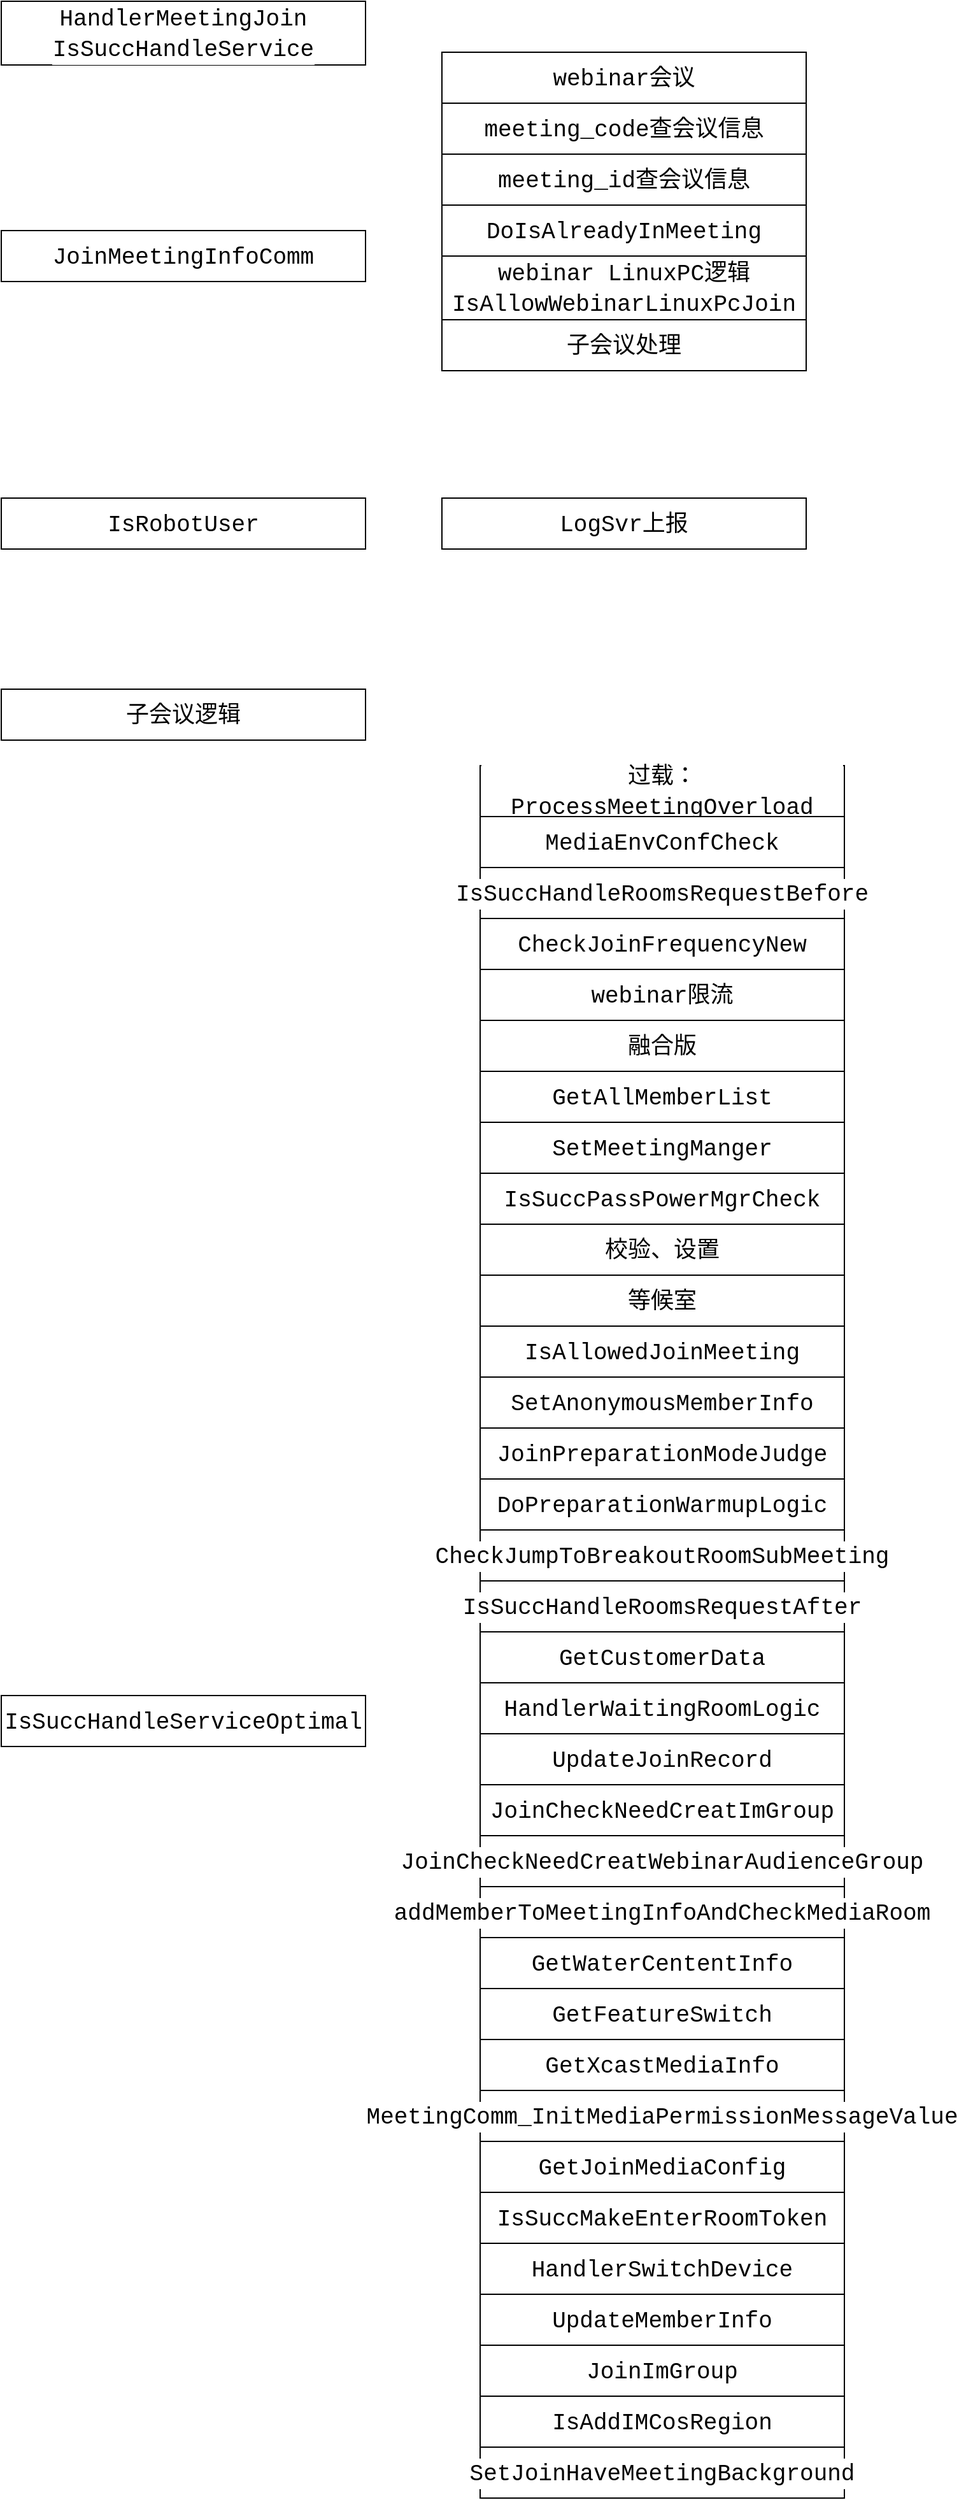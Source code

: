 <mxfile version="20.2.8" type="github">
  <diagram id="oRqZUGnJGrri3WEvoiV9" name="第 1 页">
    <mxGraphModel dx="1500" dy="1183" grid="1" gridSize="10" guides="1" tooltips="1" connect="1" arrows="1" fold="1" page="1" pageScale="1" pageWidth="827" pageHeight="1169" math="0" shadow="0">
      <root>
        <mxCell id="0" />
        <mxCell id="1" parent="0" />
        <mxCell id="QDJcOiVvs-V_JbFLKSHJ-1" value="&lt;div style=&quot;background-color: rgb(255, 255, 255); font-family: Consolas, Consolas, &amp;quot;Courier New&amp;quot;, monospace; font-size: 18px; line-height: 24px;&quot;&gt;HandlerMeetingJoin&lt;/div&gt;&lt;div style=&quot;background-color: rgb(255, 255, 255); font-family: Consolas, Consolas, &amp;quot;Courier New&amp;quot;, monospace; font-size: 18px; line-height: 24px;&quot;&gt;IsSuccHandleService&lt;/div&gt;" style="rounded=0;whiteSpace=wrap;html=1;" vertex="1" parent="1">
          <mxGeometry x="24" y="30" width="286" height="50" as="geometry" />
        </mxCell>
        <mxCell id="QDJcOiVvs-V_JbFLKSHJ-2" value="&lt;div style=&quot;background-color: rgb(255, 255, 255); font-family: Consolas, Consolas, &amp;quot;Courier New&amp;quot;, monospace; font-size: 18px; line-height: 24px;&quot;&gt;&lt;div style=&quot;line-height: 24px;&quot;&gt;JoinMeetingInfoComm&lt;/div&gt;&lt;/div&gt;" style="rounded=0;whiteSpace=wrap;html=1;" vertex="1" parent="1">
          <mxGeometry x="24" y="210" width="286" height="40" as="geometry" />
        </mxCell>
        <mxCell id="QDJcOiVvs-V_JbFLKSHJ-3" value="&lt;div style=&quot;background-color: rgb(255, 255, 255); font-family: Consolas, Consolas, &amp;quot;Courier New&amp;quot;, monospace; font-size: 18px; line-height: 24px;&quot;&gt;&lt;div style=&quot;line-height: 24px;&quot;&gt;webinar会议&lt;/div&gt;&lt;/div&gt;" style="rounded=0;whiteSpace=wrap;html=1;" vertex="1" parent="1">
          <mxGeometry x="370" y="70" width="286" height="40" as="geometry" />
        </mxCell>
        <mxCell id="QDJcOiVvs-V_JbFLKSHJ-4" value="&lt;div style=&quot;background-color: rgb(255, 255, 255); font-family: Consolas, Consolas, &amp;quot;Courier New&amp;quot;, monospace; font-size: 18px; line-height: 24px;&quot;&gt;&lt;div style=&quot;line-height: 24px;&quot;&gt;meeting_code查会议信息&lt;/div&gt;&lt;/div&gt;" style="rounded=0;whiteSpace=wrap;html=1;" vertex="1" parent="1">
          <mxGeometry x="370" y="110" width="286" height="40" as="geometry" />
        </mxCell>
        <mxCell id="QDJcOiVvs-V_JbFLKSHJ-5" value="&lt;div style=&quot;background-color: rgb(255, 255, 255); font-family: Consolas, Consolas, &amp;quot;Courier New&amp;quot;, monospace; font-size: 18px; line-height: 24px;&quot;&gt;&lt;div style=&quot;line-height: 24px;&quot;&gt;meeting_id查会议信息&lt;/div&gt;&lt;/div&gt;" style="rounded=0;whiteSpace=wrap;html=1;" vertex="1" parent="1">
          <mxGeometry x="370" y="150" width="286" height="40" as="geometry" />
        </mxCell>
        <mxCell id="QDJcOiVvs-V_JbFLKSHJ-6" value="&lt;div style=&quot;background-color: rgb(255, 255, 255); font-family: Consolas, Consolas, &amp;quot;Courier New&amp;quot;, monospace; font-size: 18px; line-height: 24px;&quot;&gt;&lt;div style=&quot;line-height: 24px;&quot;&gt;&lt;div style=&quot;line-height: 24px;&quot;&gt;DoIsAlreadyInMeeting&lt;/div&gt;&lt;/div&gt;&lt;/div&gt;" style="rounded=0;whiteSpace=wrap;html=1;" vertex="1" parent="1">
          <mxGeometry x="370" y="190" width="286" height="40" as="geometry" />
        </mxCell>
        <mxCell id="QDJcOiVvs-V_JbFLKSHJ-7" value="&lt;div style=&quot;background-color: rgb(255, 255, 255); font-family: Consolas, Consolas, &amp;quot;Courier New&amp;quot;, monospace; font-size: 18px; line-height: 24px;&quot;&gt;&lt;div style=&quot;line-height: 24px;&quot;&gt;&lt;div style=&quot;line-height: 24px;&quot;&gt;&lt;div style=&quot;line-height: 24px;&quot;&gt;webinar LinuxPC逻辑&lt;/div&gt;&lt;div style=&quot;line-height: 24px;&quot;&gt;IsAllowWebinarLinuxPcJoin&lt;/div&gt;&lt;/div&gt;&lt;/div&gt;&lt;/div&gt;" style="rounded=0;whiteSpace=wrap;html=1;" vertex="1" parent="1">
          <mxGeometry x="370" y="230" width="286" height="50" as="geometry" />
        </mxCell>
        <mxCell id="QDJcOiVvs-V_JbFLKSHJ-8" value="&lt;div style=&quot;background-color: rgb(255, 255, 255); font-family: Consolas, Consolas, &amp;quot;Courier New&amp;quot;, monospace; font-size: 18px; line-height: 24px;&quot;&gt;&lt;div style=&quot;line-height: 24px;&quot;&gt;&lt;div style=&quot;line-height: 24px;&quot;&gt;子会议处理&lt;/div&gt;&lt;/div&gt;&lt;/div&gt;" style="rounded=0;whiteSpace=wrap;html=1;" vertex="1" parent="1">
          <mxGeometry x="370" y="280" width="286" height="40" as="geometry" />
        </mxCell>
        <mxCell id="QDJcOiVvs-V_JbFLKSHJ-9" value="&lt;div style=&quot;background-color: rgb(255, 255, 255); font-family: Consolas, Consolas, &amp;quot;Courier New&amp;quot;, monospace; font-size: 18px; line-height: 24px;&quot;&gt;&lt;div style=&quot;line-height: 24px;&quot;&gt;&lt;div style=&quot;line-height: 24px;&quot;&gt;IsRobotUser&lt;/div&gt;&lt;/div&gt;&lt;/div&gt;" style="rounded=0;whiteSpace=wrap;html=1;" vertex="1" parent="1">
          <mxGeometry x="24" y="420" width="286" height="40" as="geometry" />
        </mxCell>
        <mxCell id="QDJcOiVvs-V_JbFLKSHJ-10" value="&lt;div style=&quot;background-color: rgb(255, 255, 255); font-family: Consolas, Consolas, &amp;quot;Courier New&amp;quot;, monospace; font-size: 18px; line-height: 24px;&quot;&gt;&lt;div style=&quot;line-height: 24px;&quot;&gt;&lt;div style=&quot;line-height: 24px;&quot;&gt;LogSvr上报&lt;/div&gt;&lt;/div&gt;&lt;/div&gt;" style="rounded=0;whiteSpace=wrap;html=1;" vertex="1" parent="1">
          <mxGeometry x="370" y="420" width="286" height="40" as="geometry" />
        </mxCell>
        <mxCell id="QDJcOiVvs-V_JbFLKSHJ-11" value="&lt;div style=&quot;background-color: rgb(255, 255, 255); font-family: Consolas, Consolas, &amp;quot;Courier New&amp;quot;, monospace; font-size: 18px; line-height: 24px;&quot;&gt;&lt;div style=&quot;line-height: 24px;&quot;&gt;&lt;div style=&quot;line-height: 24px;&quot;&gt;子会议逻辑&lt;/div&gt;&lt;/div&gt;&lt;/div&gt;" style="rounded=0;whiteSpace=wrap;html=1;" vertex="1" parent="1">
          <mxGeometry x="24" y="570" width="286" height="40" as="geometry" />
        </mxCell>
        <mxCell id="QDJcOiVvs-V_JbFLKSHJ-12" value="&lt;div style=&quot;background-color: rgb(255, 255, 255); font-family: Consolas, Consolas, &amp;quot;Courier New&amp;quot;, monospace; font-size: 18px; line-height: 24px;&quot;&gt;&lt;div style=&quot;line-height: 24px;&quot;&gt;&lt;div style=&quot;line-height: 24px;&quot;&gt;&lt;div style=&quot;line-height: 24px;&quot;&gt;IsSuccHandleServiceOptimal&lt;/div&gt;&lt;/div&gt;&lt;/div&gt;&lt;/div&gt;" style="rounded=0;whiteSpace=wrap;html=1;" vertex="1" parent="1">
          <mxGeometry x="24" y="1360" width="286" height="40" as="geometry" />
        </mxCell>
        <mxCell id="QDJcOiVvs-V_JbFLKSHJ-13" value="&lt;div style=&quot;background-color: rgb(255, 255, 255); font-family: Consolas, Consolas, &amp;quot;Courier New&amp;quot;, monospace; font-size: 18px; line-height: 24px;&quot;&gt;&lt;div style=&quot;line-height: 24px;&quot;&gt;&lt;div style=&quot;line-height: 24px;&quot;&gt;过载：&lt;span style=&quot;&quot;&gt;ProcessMeetingOverload&lt;/span&gt;&lt;/div&gt;&lt;/div&gt;&lt;/div&gt;" style="rounded=0;whiteSpace=wrap;html=1;" vertex="1" parent="1">
          <mxGeometry x="400" y="630" width="286" height="40" as="geometry" />
        </mxCell>
        <mxCell id="QDJcOiVvs-V_JbFLKSHJ-14" value="&lt;div style=&quot;background-color: rgb(255, 255, 255); font-family: Consolas, Consolas, &amp;quot;Courier New&amp;quot;, monospace; font-size: 18px; line-height: 24px;&quot;&gt;&lt;div style=&quot;line-height: 24px;&quot;&gt;&lt;div style=&quot;line-height: 24px;&quot;&gt;&lt;div style=&quot;line-height: 24px;&quot;&gt;MediaEnvConfCheck&lt;/div&gt;&lt;/div&gt;&lt;/div&gt;&lt;/div&gt;" style="rounded=0;whiteSpace=wrap;html=1;" vertex="1" parent="1">
          <mxGeometry x="400" y="670" width="286" height="40" as="geometry" />
        </mxCell>
        <mxCell id="QDJcOiVvs-V_JbFLKSHJ-15" value="&lt;div style=&quot;background-color: rgb(255, 255, 255); font-family: Consolas, Consolas, &amp;quot;Courier New&amp;quot;, monospace; font-size: 18px; line-height: 24px;&quot;&gt;&lt;div style=&quot;line-height: 24px;&quot;&gt;&lt;div style=&quot;line-height: 24px;&quot;&gt;&lt;div style=&quot;line-height: 24px;&quot;&gt;&lt;div style=&quot;line-height: 24px;&quot;&gt;IsSuccHandleRoomsRequestBefore&lt;/div&gt;&lt;/div&gt;&lt;/div&gt;&lt;/div&gt;&lt;/div&gt;" style="rounded=0;whiteSpace=wrap;html=1;" vertex="1" parent="1">
          <mxGeometry x="400" y="710" width="286" height="40" as="geometry" />
        </mxCell>
        <mxCell id="QDJcOiVvs-V_JbFLKSHJ-16" value="&lt;div style=&quot;background-color: rgb(255, 255, 255); font-family: Consolas, Consolas, &amp;quot;Courier New&amp;quot;, monospace; font-size: 18px; line-height: 24px;&quot;&gt;&lt;div style=&quot;line-height: 24px;&quot;&gt;&lt;div style=&quot;line-height: 24px;&quot;&gt;&lt;div style=&quot;line-height: 24px;&quot;&gt;&lt;div style=&quot;line-height: 24px;&quot;&gt;&lt;div style=&quot;line-height: 24px;&quot;&gt;CheckJoinFrequencyNew&lt;/div&gt;&lt;/div&gt;&lt;/div&gt;&lt;/div&gt;&lt;/div&gt;&lt;/div&gt;" style="rounded=0;whiteSpace=wrap;html=1;" vertex="1" parent="1">
          <mxGeometry x="400" y="750" width="286" height="40" as="geometry" />
        </mxCell>
        <mxCell id="QDJcOiVvs-V_JbFLKSHJ-17" value="&lt;div style=&quot;background-color: rgb(255, 255, 255); font-family: Consolas, Consolas, &amp;quot;Courier New&amp;quot;, monospace; font-size: 18px; line-height: 24px;&quot;&gt;&lt;div style=&quot;line-height: 24px;&quot;&gt;&lt;div style=&quot;line-height: 24px;&quot;&gt;&lt;div style=&quot;line-height: 24px;&quot;&gt;&lt;div style=&quot;line-height: 24px;&quot;&gt;&lt;div style=&quot;line-height: 24px;&quot;&gt;webinar限流&lt;/div&gt;&lt;/div&gt;&lt;/div&gt;&lt;/div&gt;&lt;/div&gt;&lt;/div&gt;" style="rounded=0;whiteSpace=wrap;html=1;" vertex="1" parent="1">
          <mxGeometry x="400" y="790" width="286" height="40" as="geometry" />
        </mxCell>
        <mxCell id="QDJcOiVvs-V_JbFLKSHJ-18" value="&lt;div style=&quot;background-color: rgb(255, 255, 255); font-family: Consolas, Consolas, &amp;quot;Courier New&amp;quot;, monospace; font-size: 18px; line-height: 24px;&quot;&gt;&lt;div style=&quot;line-height: 24px;&quot;&gt;&lt;div style=&quot;line-height: 24px;&quot;&gt;&lt;div style=&quot;line-height: 24px;&quot;&gt;&lt;div style=&quot;line-height: 24px;&quot;&gt;&lt;div style=&quot;line-height: 24px;&quot;&gt;融合版&lt;/div&gt;&lt;/div&gt;&lt;/div&gt;&lt;/div&gt;&lt;/div&gt;&lt;/div&gt;" style="rounded=0;whiteSpace=wrap;html=1;" vertex="1" parent="1">
          <mxGeometry x="400" y="830" width="286" height="40" as="geometry" />
        </mxCell>
        <mxCell id="QDJcOiVvs-V_JbFLKSHJ-19" value="&lt;div style=&quot;background-color: rgb(255, 255, 255); font-family: Consolas, Consolas, &amp;quot;Courier New&amp;quot;, monospace; font-size: 18px; line-height: 24px;&quot;&gt;&lt;div style=&quot;line-height: 24px;&quot;&gt;&lt;div style=&quot;line-height: 24px;&quot;&gt;&lt;div style=&quot;line-height: 24px;&quot;&gt;&lt;div style=&quot;line-height: 24px;&quot;&gt;&lt;div style=&quot;line-height: 24px;&quot;&gt;&lt;div style=&quot;line-height: 24px;&quot;&gt;GetAllMemberList&lt;/div&gt;&lt;/div&gt;&lt;/div&gt;&lt;/div&gt;&lt;/div&gt;&lt;/div&gt;&lt;/div&gt;" style="rounded=0;whiteSpace=wrap;html=1;" vertex="1" parent="1">
          <mxGeometry x="400" y="870" width="286" height="40" as="geometry" />
        </mxCell>
        <mxCell id="QDJcOiVvs-V_JbFLKSHJ-20" value="&lt;div style=&quot;background-color: rgb(255, 255, 255); font-family: Consolas, Consolas, &amp;quot;Courier New&amp;quot;, monospace; font-size: 18px; line-height: 24px;&quot;&gt;&lt;div style=&quot;line-height: 24px;&quot;&gt;&lt;div style=&quot;line-height: 24px;&quot;&gt;&lt;div style=&quot;line-height: 24px;&quot;&gt;&lt;div style=&quot;line-height: 24px;&quot;&gt;&lt;div style=&quot;line-height: 24px;&quot;&gt;&lt;div style=&quot;line-height: 24px;&quot;&gt;&lt;div style=&quot;line-height: 24px;&quot;&gt;SetMeetingManger&lt;/div&gt;&lt;/div&gt;&lt;/div&gt;&lt;/div&gt;&lt;/div&gt;&lt;/div&gt;&lt;/div&gt;&lt;/div&gt;" style="rounded=0;whiteSpace=wrap;html=1;" vertex="1" parent="1">
          <mxGeometry x="400" y="910" width="286" height="40" as="geometry" />
        </mxCell>
        <mxCell id="QDJcOiVvs-V_JbFLKSHJ-21" value="&lt;div style=&quot;background-color: rgb(255, 255, 255); font-family: Consolas, Consolas, &amp;quot;Courier New&amp;quot;, monospace; font-size: 18px; line-height: 24px;&quot;&gt;&lt;div style=&quot;line-height: 24px;&quot;&gt;&lt;div style=&quot;line-height: 24px;&quot;&gt;&lt;div style=&quot;line-height: 24px;&quot;&gt;&lt;div style=&quot;line-height: 24px;&quot;&gt;&lt;div style=&quot;line-height: 24px;&quot;&gt;&lt;div style=&quot;line-height: 24px;&quot;&gt;&lt;div style=&quot;line-height: 24px;&quot;&gt;&lt;div style=&quot;line-height: 24px;&quot;&gt;IsSuccPassPowerMgrCheck&lt;/div&gt;&lt;/div&gt;&lt;/div&gt;&lt;/div&gt;&lt;/div&gt;&lt;/div&gt;&lt;/div&gt;&lt;/div&gt;&lt;/div&gt;" style="rounded=0;whiteSpace=wrap;html=1;" vertex="1" parent="1">
          <mxGeometry x="400" y="950" width="286" height="40" as="geometry" />
        </mxCell>
        <mxCell id="QDJcOiVvs-V_JbFLKSHJ-25" value="&lt;div style=&quot;background-color: rgb(255, 255, 255); font-family: Consolas, Consolas, &amp;quot;Courier New&amp;quot;, monospace; font-size: 18px; line-height: 24px;&quot;&gt;&lt;div style=&quot;line-height: 24px;&quot;&gt;&lt;div style=&quot;line-height: 24px;&quot;&gt;&lt;div style=&quot;line-height: 24px;&quot;&gt;&lt;div style=&quot;line-height: 24px;&quot;&gt;&lt;div style=&quot;line-height: 24px;&quot;&gt;&lt;div style=&quot;line-height: 24px;&quot;&gt;&lt;div style=&quot;line-height: 24px;&quot;&gt;&lt;div style=&quot;line-height: 24px;&quot;&gt;校验、设置&lt;/div&gt;&lt;/div&gt;&lt;/div&gt;&lt;/div&gt;&lt;/div&gt;&lt;/div&gt;&lt;/div&gt;&lt;/div&gt;&lt;/div&gt;" style="rounded=0;whiteSpace=wrap;html=1;" vertex="1" parent="1">
          <mxGeometry x="400" y="990" width="286" height="40" as="geometry" />
        </mxCell>
        <mxCell id="QDJcOiVvs-V_JbFLKSHJ-26" value="&lt;div style=&quot;background-color: rgb(255, 255, 255); font-family: Consolas, Consolas, &amp;quot;Courier New&amp;quot;, monospace; font-size: 18px; line-height: 24px;&quot;&gt;&lt;div style=&quot;line-height: 24px;&quot;&gt;&lt;div style=&quot;line-height: 24px;&quot;&gt;&lt;div style=&quot;line-height: 24px;&quot;&gt;&lt;div style=&quot;line-height: 24px;&quot;&gt;&lt;div style=&quot;line-height: 24px;&quot;&gt;&lt;div style=&quot;line-height: 24px;&quot;&gt;&lt;div style=&quot;line-height: 24px;&quot;&gt;&lt;div style=&quot;line-height: 24px;&quot;&gt;等候室&lt;/div&gt;&lt;/div&gt;&lt;/div&gt;&lt;/div&gt;&lt;/div&gt;&lt;/div&gt;&lt;/div&gt;&lt;/div&gt;&lt;/div&gt;" style="rounded=0;whiteSpace=wrap;html=1;" vertex="1" parent="1">
          <mxGeometry x="400" y="1030" width="286" height="40" as="geometry" />
        </mxCell>
        <mxCell id="QDJcOiVvs-V_JbFLKSHJ-27" value="&lt;div style=&quot;background-color: rgb(255, 255, 255); font-family: Consolas, Consolas, &amp;quot;Courier New&amp;quot;, monospace; font-size: 18px; line-height: 24px;&quot;&gt;&lt;div style=&quot;line-height: 24px;&quot;&gt;&lt;div style=&quot;line-height: 24px;&quot;&gt;&lt;div style=&quot;line-height: 24px;&quot;&gt;&lt;div style=&quot;line-height: 24px;&quot;&gt;&lt;div style=&quot;line-height: 24px;&quot;&gt;&lt;div style=&quot;line-height: 24px;&quot;&gt;&lt;div style=&quot;line-height: 24px;&quot;&gt;&lt;div style=&quot;line-height: 24px;&quot;&gt;&lt;div style=&quot;line-height: 24px;&quot;&gt;IsAllowedJoinMeeting&lt;/div&gt;&lt;/div&gt;&lt;/div&gt;&lt;/div&gt;&lt;/div&gt;&lt;/div&gt;&lt;/div&gt;&lt;/div&gt;&lt;/div&gt;&lt;/div&gt;" style="rounded=0;whiteSpace=wrap;html=1;" vertex="1" parent="1">
          <mxGeometry x="400" y="1070" width="286" height="40" as="geometry" />
        </mxCell>
        <mxCell id="QDJcOiVvs-V_JbFLKSHJ-28" value="&lt;div style=&quot;background-color: rgb(255, 255, 255); font-family: Consolas, Consolas, &amp;quot;Courier New&amp;quot;, monospace; font-size: 18px; line-height: 24px;&quot;&gt;&lt;div style=&quot;line-height: 24px;&quot;&gt;&lt;div style=&quot;line-height: 24px;&quot;&gt;&lt;div style=&quot;line-height: 24px;&quot;&gt;&lt;div style=&quot;line-height: 24px;&quot;&gt;&lt;div style=&quot;line-height: 24px;&quot;&gt;&lt;div style=&quot;line-height: 24px;&quot;&gt;&lt;div style=&quot;line-height: 24px;&quot;&gt;&lt;div style=&quot;line-height: 24px;&quot;&gt;&lt;div style=&quot;line-height: 24px;&quot;&gt;&lt;div style=&quot;line-height: 24px;&quot;&gt;SetAnonymousMemberInfo&lt;/div&gt;&lt;/div&gt;&lt;/div&gt;&lt;/div&gt;&lt;/div&gt;&lt;/div&gt;&lt;/div&gt;&lt;/div&gt;&lt;/div&gt;&lt;/div&gt;&lt;/div&gt;" style="rounded=0;whiteSpace=wrap;html=1;" vertex="1" parent="1">
          <mxGeometry x="400" y="1110" width="286" height="40" as="geometry" />
        </mxCell>
        <mxCell id="QDJcOiVvs-V_JbFLKSHJ-29" value="&lt;div style=&quot;background-color: rgb(255, 255, 255); font-family: Consolas, Consolas, &amp;quot;Courier New&amp;quot;, monospace; font-size: 18px; line-height: 24px;&quot;&gt;&lt;div style=&quot;line-height: 24px;&quot;&gt;&lt;div style=&quot;line-height: 24px;&quot;&gt;&lt;div style=&quot;line-height: 24px;&quot;&gt;&lt;div style=&quot;line-height: 24px;&quot;&gt;&lt;div style=&quot;line-height: 24px;&quot;&gt;&lt;div style=&quot;line-height: 24px;&quot;&gt;&lt;div style=&quot;line-height: 24px;&quot;&gt;&lt;div style=&quot;line-height: 24px;&quot;&gt;&lt;div style=&quot;line-height: 24px;&quot;&gt;&lt;div style=&quot;line-height: 24px;&quot;&gt;&lt;div style=&quot;line-height: 24px;&quot;&gt;JoinPreparationModeJudge&lt;/div&gt;&lt;/div&gt;&lt;/div&gt;&lt;/div&gt;&lt;/div&gt;&lt;/div&gt;&lt;/div&gt;&lt;/div&gt;&lt;/div&gt;&lt;/div&gt;&lt;/div&gt;&lt;/div&gt;" style="rounded=0;whiteSpace=wrap;html=1;" vertex="1" parent="1">
          <mxGeometry x="400" y="1150" width="286" height="40" as="geometry" />
        </mxCell>
        <mxCell id="QDJcOiVvs-V_JbFLKSHJ-30" value="&lt;div style=&quot;background-color: rgb(255, 255, 255); font-family: Consolas, Consolas, &amp;quot;Courier New&amp;quot;, monospace; font-size: 18px; line-height: 24px;&quot;&gt;&lt;div style=&quot;line-height: 24px;&quot;&gt;&lt;div style=&quot;line-height: 24px;&quot;&gt;&lt;div style=&quot;line-height: 24px;&quot;&gt;&lt;div style=&quot;line-height: 24px;&quot;&gt;&lt;div style=&quot;line-height: 24px;&quot;&gt;&lt;div style=&quot;line-height: 24px;&quot;&gt;&lt;div style=&quot;line-height: 24px;&quot;&gt;&lt;div style=&quot;line-height: 24px;&quot;&gt;&lt;div style=&quot;line-height: 24px;&quot;&gt;&lt;div style=&quot;line-height: 24px;&quot;&gt;&lt;div style=&quot;line-height: 24px;&quot;&gt;&lt;div style=&quot;line-height: 24px;&quot;&gt;DoPreparationWarmupLogic&lt;/div&gt;&lt;/div&gt;&lt;/div&gt;&lt;/div&gt;&lt;/div&gt;&lt;/div&gt;&lt;/div&gt;&lt;/div&gt;&lt;/div&gt;&lt;/div&gt;&lt;/div&gt;&lt;/div&gt;&lt;/div&gt;" style="rounded=0;whiteSpace=wrap;html=1;" vertex="1" parent="1">
          <mxGeometry x="400" y="1190" width="286" height="40" as="geometry" />
        </mxCell>
        <mxCell id="QDJcOiVvs-V_JbFLKSHJ-31" value="&lt;div style=&quot;background-color: rgb(255, 255, 255); font-family: Consolas, Consolas, &amp;quot;Courier New&amp;quot;, monospace; font-size: 18px; line-height: 24px;&quot;&gt;&lt;div style=&quot;line-height: 24px;&quot;&gt;&lt;div style=&quot;line-height: 24px;&quot;&gt;&lt;div style=&quot;line-height: 24px;&quot;&gt;&lt;div style=&quot;line-height: 24px;&quot;&gt;&lt;div style=&quot;line-height: 24px;&quot;&gt;&lt;div style=&quot;line-height: 24px;&quot;&gt;&lt;div style=&quot;line-height: 24px;&quot;&gt;&lt;div style=&quot;line-height: 24px;&quot;&gt;&lt;div style=&quot;line-height: 24px;&quot;&gt;&lt;div style=&quot;line-height: 24px;&quot;&gt;&lt;div style=&quot;line-height: 24px;&quot;&gt;&lt;div style=&quot;line-height: 24px;&quot;&gt;&lt;div style=&quot;line-height: 24px;&quot;&gt;CheckJumpToBreakoutRoomSubMeeting&lt;/div&gt;&lt;/div&gt;&lt;/div&gt;&lt;/div&gt;&lt;/div&gt;&lt;/div&gt;&lt;/div&gt;&lt;/div&gt;&lt;/div&gt;&lt;/div&gt;&lt;/div&gt;&lt;/div&gt;&lt;/div&gt;&lt;/div&gt;" style="rounded=0;whiteSpace=wrap;html=1;" vertex="1" parent="1">
          <mxGeometry x="400" y="1230" width="286" height="40" as="geometry" />
        </mxCell>
        <mxCell id="QDJcOiVvs-V_JbFLKSHJ-32" value="&lt;div style=&quot;background-color: rgb(255, 255, 255); font-family: Consolas, Consolas, &amp;quot;Courier New&amp;quot;, monospace; font-size: 18px; line-height: 24px;&quot;&gt;&lt;div style=&quot;line-height: 24px;&quot;&gt;&lt;div style=&quot;line-height: 24px;&quot;&gt;&lt;div style=&quot;line-height: 24px;&quot;&gt;&lt;div style=&quot;line-height: 24px;&quot;&gt;&lt;div style=&quot;line-height: 24px;&quot;&gt;&lt;div style=&quot;line-height: 24px;&quot;&gt;&lt;div style=&quot;line-height: 24px;&quot;&gt;&lt;div style=&quot;line-height: 24px;&quot;&gt;&lt;div style=&quot;line-height: 24px;&quot;&gt;&lt;div style=&quot;line-height: 24px;&quot;&gt;&lt;div style=&quot;line-height: 24px;&quot;&gt;&lt;div style=&quot;line-height: 24px;&quot;&gt;&lt;div style=&quot;line-height: 24px;&quot;&gt;&lt;div style=&quot;line-height: 24px;&quot;&gt;IsSuccHandleRoomsRequestAfter&lt;/div&gt;&lt;/div&gt;&lt;/div&gt;&lt;/div&gt;&lt;/div&gt;&lt;/div&gt;&lt;/div&gt;&lt;/div&gt;&lt;/div&gt;&lt;/div&gt;&lt;/div&gt;&lt;/div&gt;&lt;/div&gt;&lt;/div&gt;&lt;/div&gt;" style="rounded=0;whiteSpace=wrap;html=1;" vertex="1" parent="1">
          <mxGeometry x="400" y="1270" width="286" height="40" as="geometry" />
        </mxCell>
        <mxCell id="QDJcOiVvs-V_JbFLKSHJ-33" value="&lt;div style=&quot;background-color: rgb(255, 255, 255); font-family: Consolas, Consolas, &amp;quot;Courier New&amp;quot;, monospace; font-size: 18px; line-height: 24px;&quot;&gt;&lt;div style=&quot;line-height: 24px;&quot;&gt;&lt;div style=&quot;line-height: 24px;&quot;&gt;&lt;div style=&quot;line-height: 24px;&quot;&gt;&lt;div style=&quot;line-height: 24px;&quot;&gt;&lt;div style=&quot;line-height: 24px;&quot;&gt;&lt;div style=&quot;line-height: 24px;&quot;&gt;&lt;div style=&quot;line-height: 24px;&quot;&gt;&lt;div style=&quot;line-height: 24px;&quot;&gt;&lt;div style=&quot;line-height: 24px;&quot;&gt;&lt;div style=&quot;line-height: 24px;&quot;&gt;&lt;div style=&quot;line-height: 24px;&quot;&gt;&lt;div style=&quot;line-height: 24px;&quot;&gt;&lt;div style=&quot;line-height: 24px;&quot;&gt;&lt;div style=&quot;line-height: 24px;&quot;&gt;&lt;div style=&quot;line-height: 24px;&quot;&gt;GetCustomerData&lt;/div&gt;&lt;/div&gt;&lt;/div&gt;&lt;/div&gt;&lt;/div&gt;&lt;/div&gt;&lt;/div&gt;&lt;/div&gt;&lt;/div&gt;&lt;/div&gt;&lt;/div&gt;&lt;/div&gt;&lt;/div&gt;&lt;/div&gt;&lt;/div&gt;&lt;/div&gt;" style="rounded=0;whiteSpace=wrap;html=1;" vertex="1" parent="1">
          <mxGeometry x="400" y="1310" width="286" height="40" as="geometry" />
        </mxCell>
        <mxCell id="QDJcOiVvs-V_JbFLKSHJ-34" value="&lt;div style=&quot;background-color: rgb(255, 255, 255); font-family: Consolas, Consolas, &amp;quot;Courier New&amp;quot;, monospace; font-size: 18px; line-height: 24px;&quot;&gt;&lt;div style=&quot;line-height: 24px;&quot;&gt;&lt;div style=&quot;line-height: 24px;&quot;&gt;&lt;div style=&quot;line-height: 24px;&quot;&gt;&lt;div style=&quot;line-height: 24px;&quot;&gt;&lt;div style=&quot;line-height: 24px;&quot;&gt;&lt;div style=&quot;line-height: 24px;&quot;&gt;&lt;div style=&quot;line-height: 24px;&quot;&gt;&lt;div style=&quot;line-height: 24px;&quot;&gt;&lt;div style=&quot;line-height: 24px;&quot;&gt;&lt;div style=&quot;line-height: 24px;&quot;&gt;&lt;div style=&quot;line-height: 24px;&quot;&gt;&lt;div style=&quot;line-height: 24px;&quot;&gt;&lt;div style=&quot;line-height: 24px;&quot;&gt;&lt;div style=&quot;line-height: 24px;&quot;&gt;&lt;div style=&quot;line-height: 24px;&quot;&gt;&lt;div style=&quot;line-height: 24px;&quot;&gt;HandlerWaitingRoomLogic&lt;/div&gt;&lt;/div&gt;&lt;/div&gt;&lt;/div&gt;&lt;/div&gt;&lt;/div&gt;&lt;/div&gt;&lt;/div&gt;&lt;/div&gt;&lt;/div&gt;&lt;/div&gt;&lt;/div&gt;&lt;/div&gt;&lt;/div&gt;&lt;/div&gt;&lt;/div&gt;&lt;/div&gt;" style="rounded=0;whiteSpace=wrap;html=1;" vertex="1" parent="1">
          <mxGeometry x="400" y="1350" width="286" height="40" as="geometry" />
        </mxCell>
        <mxCell id="QDJcOiVvs-V_JbFLKSHJ-35" value="&lt;div style=&quot;background-color: rgb(255, 255, 255); font-family: Consolas, Consolas, &amp;quot;Courier New&amp;quot;, monospace; font-size: 18px; line-height: 24px;&quot;&gt;&lt;div style=&quot;line-height: 24px;&quot;&gt;&lt;div style=&quot;line-height: 24px;&quot;&gt;&lt;div style=&quot;line-height: 24px;&quot;&gt;&lt;div style=&quot;line-height: 24px;&quot;&gt;&lt;div style=&quot;line-height: 24px;&quot;&gt;&lt;div style=&quot;line-height: 24px;&quot;&gt;&lt;div style=&quot;line-height: 24px;&quot;&gt;&lt;div style=&quot;line-height: 24px;&quot;&gt;&lt;div style=&quot;line-height: 24px;&quot;&gt;&lt;div style=&quot;line-height: 24px;&quot;&gt;&lt;div style=&quot;line-height: 24px;&quot;&gt;&lt;div style=&quot;line-height: 24px;&quot;&gt;&lt;div style=&quot;line-height: 24px;&quot;&gt;&lt;div style=&quot;line-height: 24px;&quot;&gt;&lt;div style=&quot;line-height: 24px;&quot;&gt;&lt;div style=&quot;line-height: 24px;&quot;&gt;&lt;div style=&quot;line-height: 24px;&quot;&gt;UpdateJoinRecord&lt;/div&gt;&lt;/div&gt;&lt;/div&gt;&lt;/div&gt;&lt;/div&gt;&lt;/div&gt;&lt;/div&gt;&lt;/div&gt;&lt;/div&gt;&lt;/div&gt;&lt;/div&gt;&lt;/div&gt;&lt;/div&gt;&lt;/div&gt;&lt;/div&gt;&lt;/div&gt;&lt;/div&gt;&lt;/div&gt;" style="rounded=0;whiteSpace=wrap;html=1;" vertex="1" parent="1">
          <mxGeometry x="400" y="1390" width="286" height="40" as="geometry" />
        </mxCell>
        <mxCell id="QDJcOiVvs-V_JbFLKSHJ-36" value="&lt;div style=&quot;background-color: rgb(255, 255, 255); font-family: Consolas, Consolas, &amp;quot;Courier New&amp;quot;, monospace; font-size: 18px; line-height: 24px;&quot;&gt;&lt;div style=&quot;line-height: 24px;&quot;&gt;&lt;div style=&quot;line-height: 24px;&quot;&gt;&lt;div style=&quot;line-height: 24px;&quot;&gt;&lt;div style=&quot;line-height: 24px;&quot;&gt;&lt;div style=&quot;line-height: 24px;&quot;&gt;&lt;div style=&quot;line-height: 24px;&quot;&gt;&lt;div style=&quot;line-height: 24px;&quot;&gt;&lt;div style=&quot;line-height: 24px;&quot;&gt;&lt;div style=&quot;line-height: 24px;&quot;&gt;&lt;div style=&quot;line-height: 24px;&quot;&gt;&lt;div style=&quot;line-height: 24px;&quot;&gt;&lt;div style=&quot;line-height: 24px;&quot;&gt;&lt;div style=&quot;line-height: 24px;&quot;&gt;&lt;div style=&quot;line-height: 24px;&quot;&gt;&lt;div style=&quot;line-height: 24px;&quot;&gt;&lt;div style=&quot;line-height: 24px;&quot;&gt;&lt;div style=&quot;line-height: 24px;&quot;&gt;&lt;div style=&quot;line-height: 24px;&quot;&gt;JoinCheckNeedCreatImGroup&lt;/div&gt;&lt;/div&gt;&lt;/div&gt;&lt;/div&gt;&lt;/div&gt;&lt;/div&gt;&lt;/div&gt;&lt;/div&gt;&lt;/div&gt;&lt;/div&gt;&lt;/div&gt;&lt;/div&gt;&lt;/div&gt;&lt;/div&gt;&lt;/div&gt;&lt;/div&gt;&lt;/div&gt;&lt;/div&gt;&lt;/div&gt;" style="rounded=0;whiteSpace=wrap;html=1;" vertex="1" parent="1">
          <mxGeometry x="400" y="1430" width="286" height="40" as="geometry" />
        </mxCell>
        <mxCell id="QDJcOiVvs-V_JbFLKSHJ-37" value="&lt;div style=&quot;background-color: rgb(255, 255, 255); font-family: Consolas, Consolas, &amp;quot;Courier New&amp;quot;, monospace; font-size: 18px; line-height: 24px;&quot;&gt;&lt;div style=&quot;line-height: 24px;&quot;&gt;&lt;div style=&quot;line-height: 24px;&quot;&gt;&lt;div style=&quot;line-height: 24px;&quot;&gt;&lt;div style=&quot;line-height: 24px;&quot;&gt;&lt;div style=&quot;line-height: 24px;&quot;&gt;&lt;div style=&quot;line-height: 24px;&quot;&gt;&lt;div style=&quot;line-height: 24px;&quot;&gt;&lt;div style=&quot;line-height: 24px;&quot;&gt;&lt;div style=&quot;line-height: 24px;&quot;&gt;&lt;div style=&quot;line-height: 24px;&quot;&gt;&lt;div style=&quot;line-height: 24px;&quot;&gt;&lt;div style=&quot;line-height: 24px;&quot;&gt;&lt;div style=&quot;line-height: 24px;&quot;&gt;&lt;div style=&quot;line-height: 24px;&quot;&gt;&lt;div style=&quot;line-height: 24px;&quot;&gt;&lt;div style=&quot;line-height: 24px;&quot;&gt;&lt;div style=&quot;line-height: 24px;&quot;&gt;&lt;div style=&quot;line-height: 24px;&quot;&gt;&lt;div style=&quot;line-height: 24px;&quot;&gt;JoinCheckNeedCreatWebinarAudienceGroup&lt;/div&gt;&lt;/div&gt;&lt;/div&gt;&lt;/div&gt;&lt;/div&gt;&lt;/div&gt;&lt;/div&gt;&lt;/div&gt;&lt;/div&gt;&lt;/div&gt;&lt;/div&gt;&lt;/div&gt;&lt;/div&gt;&lt;/div&gt;&lt;/div&gt;&lt;/div&gt;&lt;/div&gt;&lt;/div&gt;&lt;/div&gt;&lt;/div&gt;" style="rounded=0;whiteSpace=wrap;html=1;" vertex="1" parent="1">
          <mxGeometry x="400" y="1470" width="286" height="40" as="geometry" />
        </mxCell>
        <mxCell id="QDJcOiVvs-V_JbFLKSHJ-38" value="&lt;div style=&quot;background-color: rgb(255, 255, 255); font-family: Consolas, Consolas, &amp;quot;Courier New&amp;quot;, monospace; font-size: 18px; line-height: 24px;&quot;&gt;&lt;div style=&quot;line-height: 24px;&quot;&gt;&lt;div style=&quot;line-height: 24px;&quot;&gt;&lt;div style=&quot;line-height: 24px;&quot;&gt;&lt;div style=&quot;line-height: 24px;&quot;&gt;&lt;div style=&quot;line-height: 24px;&quot;&gt;&lt;div style=&quot;line-height: 24px;&quot;&gt;&lt;div style=&quot;line-height: 24px;&quot;&gt;&lt;div style=&quot;line-height: 24px;&quot;&gt;&lt;div style=&quot;line-height: 24px;&quot;&gt;&lt;div style=&quot;line-height: 24px;&quot;&gt;&lt;div style=&quot;line-height: 24px;&quot;&gt;&lt;div style=&quot;line-height: 24px;&quot;&gt;&lt;div style=&quot;line-height: 24px;&quot;&gt;&lt;div style=&quot;line-height: 24px;&quot;&gt;&lt;div style=&quot;line-height: 24px;&quot;&gt;&lt;div style=&quot;line-height: 24px;&quot;&gt;&lt;div style=&quot;line-height: 24px;&quot;&gt;&lt;div style=&quot;line-height: 24px;&quot;&gt;&lt;div style=&quot;line-height: 24px;&quot;&gt;&lt;div style=&quot;line-height: 24px;&quot;&gt;addMemberToMeetingInfoAndCheckMediaRoom&lt;/div&gt;&lt;/div&gt;&lt;/div&gt;&lt;/div&gt;&lt;/div&gt;&lt;/div&gt;&lt;/div&gt;&lt;/div&gt;&lt;/div&gt;&lt;/div&gt;&lt;/div&gt;&lt;/div&gt;&lt;/div&gt;&lt;/div&gt;&lt;/div&gt;&lt;/div&gt;&lt;/div&gt;&lt;/div&gt;&lt;/div&gt;&lt;/div&gt;&lt;/div&gt;" style="rounded=0;whiteSpace=wrap;html=1;" vertex="1" parent="1">
          <mxGeometry x="400" y="1510" width="286" height="40" as="geometry" />
        </mxCell>
        <mxCell id="QDJcOiVvs-V_JbFLKSHJ-39" value="&lt;div style=&quot;background-color: rgb(255, 255, 255); font-family: Consolas, Consolas, &amp;quot;Courier New&amp;quot;, monospace; font-size: 18px; line-height: 24px;&quot;&gt;&lt;div style=&quot;line-height: 24px;&quot;&gt;&lt;div style=&quot;line-height: 24px;&quot;&gt;&lt;div style=&quot;line-height: 24px;&quot;&gt;&lt;div style=&quot;line-height: 24px;&quot;&gt;&lt;div style=&quot;line-height: 24px;&quot;&gt;&lt;div style=&quot;line-height: 24px;&quot;&gt;&lt;div style=&quot;line-height: 24px;&quot;&gt;&lt;div style=&quot;line-height: 24px;&quot;&gt;&lt;div style=&quot;line-height: 24px;&quot;&gt;&lt;div style=&quot;line-height: 24px;&quot;&gt;&lt;div style=&quot;line-height: 24px;&quot;&gt;&lt;div style=&quot;line-height: 24px;&quot;&gt;&lt;div style=&quot;line-height: 24px;&quot;&gt;&lt;div style=&quot;line-height: 24px;&quot;&gt;&lt;div style=&quot;line-height: 24px;&quot;&gt;&lt;div style=&quot;line-height: 24px;&quot;&gt;&lt;div style=&quot;line-height: 24px;&quot;&gt;&lt;div style=&quot;line-height: 24px;&quot;&gt;&lt;div style=&quot;line-height: 24px;&quot;&gt;&lt;div style=&quot;line-height: 24px;&quot;&gt;&lt;div style=&quot;line-height: 24px;&quot;&gt;GetWaterCententInfo&lt;/div&gt;&lt;/div&gt;&lt;/div&gt;&lt;/div&gt;&lt;/div&gt;&lt;/div&gt;&lt;/div&gt;&lt;/div&gt;&lt;/div&gt;&lt;/div&gt;&lt;/div&gt;&lt;/div&gt;&lt;/div&gt;&lt;/div&gt;&lt;/div&gt;&lt;/div&gt;&lt;/div&gt;&lt;/div&gt;&lt;/div&gt;&lt;/div&gt;&lt;/div&gt;&lt;/div&gt;" style="rounded=0;whiteSpace=wrap;html=1;" vertex="1" parent="1">
          <mxGeometry x="400" y="1550" width="286" height="40" as="geometry" />
        </mxCell>
        <mxCell id="QDJcOiVvs-V_JbFLKSHJ-40" value="&lt;div style=&quot;background-color: rgb(255, 255, 255); font-family: Consolas, Consolas, &amp;quot;Courier New&amp;quot;, monospace; font-size: 18px; line-height: 24px;&quot;&gt;&lt;div style=&quot;line-height: 24px;&quot;&gt;&lt;div style=&quot;line-height: 24px;&quot;&gt;&lt;div style=&quot;line-height: 24px;&quot;&gt;&lt;div style=&quot;line-height: 24px;&quot;&gt;&lt;div style=&quot;line-height: 24px;&quot;&gt;&lt;div style=&quot;line-height: 24px;&quot;&gt;&lt;div style=&quot;line-height: 24px;&quot;&gt;&lt;div style=&quot;line-height: 24px;&quot;&gt;&lt;div style=&quot;line-height: 24px;&quot;&gt;&lt;div style=&quot;line-height: 24px;&quot;&gt;&lt;div style=&quot;line-height: 24px;&quot;&gt;&lt;div style=&quot;line-height: 24px;&quot;&gt;&lt;div style=&quot;line-height: 24px;&quot;&gt;&lt;div style=&quot;line-height: 24px;&quot;&gt;&lt;div style=&quot;line-height: 24px;&quot;&gt;&lt;div style=&quot;line-height: 24px;&quot;&gt;&lt;div style=&quot;line-height: 24px;&quot;&gt;&lt;div style=&quot;line-height: 24px;&quot;&gt;&lt;div style=&quot;line-height: 24px;&quot;&gt;&lt;div style=&quot;line-height: 24px;&quot;&gt;&lt;div style=&quot;line-height: 24px;&quot;&gt;&lt;div style=&quot;line-height: 24px;&quot;&gt;GetFeatureSwitch&lt;/div&gt;&lt;/div&gt;&lt;/div&gt;&lt;/div&gt;&lt;/div&gt;&lt;/div&gt;&lt;/div&gt;&lt;/div&gt;&lt;/div&gt;&lt;/div&gt;&lt;/div&gt;&lt;/div&gt;&lt;/div&gt;&lt;/div&gt;&lt;/div&gt;&lt;/div&gt;&lt;/div&gt;&lt;/div&gt;&lt;/div&gt;&lt;/div&gt;&lt;/div&gt;&lt;/div&gt;&lt;/div&gt;" style="rounded=0;whiteSpace=wrap;html=1;" vertex="1" parent="1">
          <mxGeometry x="400" y="1590" width="286" height="40" as="geometry" />
        </mxCell>
        <mxCell id="QDJcOiVvs-V_JbFLKSHJ-41" value="&lt;div style=&quot;background-color: rgb(255, 255, 255); font-family: Consolas, Consolas, &amp;quot;Courier New&amp;quot;, monospace; font-size: 18px; line-height: 24px;&quot;&gt;&lt;div style=&quot;line-height: 24px;&quot;&gt;&lt;div style=&quot;line-height: 24px;&quot;&gt;&lt;div style=&quot;line-height: 24px;&quot;&gt;&lt;div style=&quot;line-height: 24px;&quot;&gt;&lt;div style=&quot;line-height: 24px;&quot;&gt;&lt;div style=&quot;line-height: 24px;&quot;&gt;&lt;div style=&quot;line-height: 24px;&quot;&gt;&lt;div style=&quot;line-height: 24px;&quot;&gt;&lt;div style=&quot;line-height: 24px;&quot;&gt;&lt;div style=&quot;line-height: 24px;&quot;&gt;&lt;div style=&quot;line-height: 24px;&quot;&gt;&lt;div style=&quot;line-height: 24px;&quot;&gt;&lt;div style=&quot;line-height: 24px;&quot;&gt;&lt;div style=&quot;line-height: 24px;&quot;&gt;&lt;div style=&quot;line-height: 24px;&quot;&gt;&lt;div style=&quot;line-height: 24px;&quot;&gt;&lt;div style=&quot;line-height: 24px;&quot;&gt;&lt;div style=&quot;line-height: 24px;&quot;&gt;&lt;div style=&quot;line-height: 24px;&quot;&gt;&lt;div style=&quot;line-height: 24px;&quot;&gt;&lt;div style=&quot;line-height: 24px;&quot;&gt;&lt;div style=&quot;line-height: 24px;&quot;&gt;&lt;div style=&quot;line-height: 24px;&quot;&gt;GetXcastMediaInfo&lt;/div&gt;&lt;/div&gt;&lt;/div&gt;&lt;/div&gt;&lt;/div&gt;&lt;/div&gt;&lt;/div&gt;&lt;/div&gt;&lt;/div&gt;&lt;/div&gt;&lt;/div&gt;&lt;/div&gt;&lt;/div&gt;&lt;/div&gt;&lt;/div&gt;&lt;/div&gt;&lt;/div&gt;&lt;/div&gt;&lt;/div&gt;&lt;/div&gt;&lt;/div&gt;&lt;/div&gt;&lt;/div&gt;&lt;/div&gt;" style="rounded=0;whiteSpace=wrap;html=1;" vertex="1" parent="1">
          <mxGeometry x="400" y="1630" width="286" height="40" as="geometry" />
        </mxCell>
        <mxCell id="QDJcOiVvs-V_JbFLKSHJ-42" value="&lt;div style=&quot;background-color: rgb(255, 255, 255); font-family: Consolas, Consolas, &amp;quot;Courier New&amp;quot;, monospace; font-size: 18px; line-height: 24px;&quot;&gt;&lt;div style=&quot;line-height: 24px;&quot;&gt;&lt;div style=&quot;line-height: 24px;&quot;&gt;&lt;div style=&quot;line-height: 24px;&quot;&gt;&lt;div style=&quot;line-height: 24px;&quot;&gt;&lt;div style=&quot;line-height: 24px;&quot;&gt;&lt;div style=&quot;line-height: 24px;&quot;&gt;&lt;div style=&quot;line-height: 24px;&quot;&gt;&lt;div style=&quot;line-height: 24px;&quot;&gt;&lt;div style=&quot;line-height: 24px;&quot;&gt;&lt;div style=&quot;line-height: 24px;&quot;&gt;&lt;div style=&quot;line-height: 24px;&quot;&gt;&lt;div style=&quot;line-height: 24px;&quot;&gt;&lt;div style=&quot;line-height: 24px;&quot;&gt;&lt;div style=&quot;line-height: 24px;&quot;&gt;&lt;div style=&quot;line-height: 24px;&quot;&gt;&lt;div style=&quot;line-height: 24px;&quot;&gt;&lt;div style=&quot;line-height: 24px;&quot;&gt;&lt;div style=&quot;line-height: 24px;&quot;&gt;&lt;div style=&quot;line-height: 24px;&quot;&gt;&lt;div style=&quot;line-height: 24px;&quot;&gt;&lt;div style=&quot;line-height: 24px;&quot;&gt;&lt;div style=&quot;line-height: 24px;&quot;&gt;&lt;div style=&quot;line-height: 24px;&quot;&gt;&lt;div style=&quot;line-height: 24px;&quot;&gt;MeetingComm_InitMediaPermissionMessageValue&lt;/div&gt;&lt;/div&gt;&lt;/div&gt;&lt;/div&gt;&lt;/div&gt;&lt;/div&gt;&lt;/div&gt;&lt;/div&gt;&lt;/div&gt;&lt;/div&gt;&lt;/div&gt;&lt;/div&gt;&lt;/div&gt;&lt;/div&gt;&lt;/div&gt;&lt;/div&gt;&lt;/div&gt;&lt;/div&gt;&lt;/div&gt;&lt;/div&gt;&lt;/div&gt;&lt;/div&gt;&lt;/div&gt;&lt;/div&gt;&lt;/div&gt;" style="rounded=0;whiteSpace=wrap;html=1;" vertex="1" parent="1">
          <mxGeometry x="400" y="1670" width="286" height="40" as="geometry" />
        </mxCell>
        <mxCell id="QDJcOiVvs-V_JbFLKSHJ-43" value="&lt;div style=&quot;background-color: rgb(255, 255, 255); font-family: Consolas, Consolas, &amp;quot;Courier New&amp;quot;, monospace; font-size: 18px; line-height: 24px;&quot;&gt;&lt;div style=&quot;line-height: 24px;&quot;&gt;&lt;div style=&quot;line-height: 24px;&quot;&gt;&lt;div style=&quot;line-height: 24px;&quot;&gt;&lt;div style=&quot;line-height: 24px;&quot;&gt;&lt;div style=&quot;line-height: 24px;&quot;&gt;&lt;div style=&quot;line-height: 24px;&quot;&gt;&lt;div style=&quot;line-height: 24px;&quot;&gt;&lt;div style=&quot;line-height: 24px;&quot;&gt;&lt;div style=&quot;line-height: 24px;&quot;&gt;&lt;div style=&quot;line-height: 24px;&quot;&gt;&lt;div style=&quot;line-height: 24px;&quot;&gt;&lt;div style=&quot;line-height: 24px;&quot;&gt;&lt;div style=&quot;line-height: 24px;&quot;&gt;&lt;div style=&quot;line-height: 24px;&quot;&gt;&lt;div style=&quot;line-height: 24px;&quot;&gt;&lt;div style=&quot;line-height: 24px;&quot;&gt;&lt;div style=&quot;line-height: 24px;&quot;&gt;&lt;div style=&quot;line-height: 24px;&quot;&gt;&lt;div style=&quot;line-height: 24px;&quot;&gt;&lt;div style=&quot;line-height: 24px;&quot;&gt;&lt;div style=&quot;line-height: 24px;&quot;&gt;&lt;div style=&quot;line-height: 24px;&quot;&gt;&lt;div style=&quot;line-height: 24px;&quot;&gt;&lt;div style=&quot;line-height: 24px;&quot;&gt;&lt;div style=&quot;line-height: 24px;&quot;&gt;GetJoinMediaConfig&lt;/div&gt;&lt;/div&gt;&lt;/div&gt;&lt;/div&gt;&lt;/div&gt;&lt;/div&gt;&lt;/div&gt;&lt;/div&gt;&lt;/div&gt;&lt;/div&gt;&lt;/div&gt;&lt;/div&gt;&lt;/div&gt;&lt;/div&gt;&lt;/div&gt;&lt;/div&gt;&lt;/div&gt;&lt;/div&gt;&lt;/div&gt;&lt;/div&gt;&lt;/div&gt;&lt;/div&gt;&lt;/div&gt;&lt;/div&gt;&lt;/div&gt;&lt;/div&gt;" style="rounded=0;whiteSpace=wrap;html=1;" vertex="1" parent="1">
          <mxGeometry x="400" y="1710" width="286" height="40" as="geometry" />
        </mxCell>
        <mxCell id="QDJcOiVvs-V_JbFLKSHJ-44" value="&lt;div style=&quot;background-color: rgb(255, 255, 255); font-family: Consolas, Consolas, &amp;quot;Courier New&amp;quot;, monospace; font-size: 18px; line-height: 24px;&quot;&gt;&lt;div style=&quot;line-height: 24px;&quot;&gt;&lt;div style=&quot;line-height: 24px;&quot;&gt;&lt;div style=&quot;line-height: 24px;&quot;&gt;&lt;div style=&quot;line-height: 24px;&quot;&gt;&lt;div style=&quot;line-height: 24px;&quot;&gt;&lt;div style=&quot;line-height: 24px;&quot;&gt;&lt;div style=&quot;line-height: 24px;&quot;&gt;&lt;div style=&quot;line-height: 24px;&quot;&gt;&lt;div style=&quot;line-height: 24px;&quot;&gt;&lt;div style=&quot;line-height: 24px;&quot;&gt;&lt;div style=&quot;line-height: 24px;&quot;&gt;&lt;div style=&quot;line-height: 24px;&quot;&gt;&lt;div style=&quot;line-height: 24px;&quot;&gt;&lt;div style=&quot;line-height: 24px;&quot;&gt;&lt;div style=&quot;line-height: 24px;&quot;&gt;&lt;div style=&quot;line-height: 24px;&quot;&gt;&lt;div style=&quot;line-height: 24px;&quot;&gt;&lt;div style=&quot;line-height: 24px;&quot;&gt;&lt;div style=&quot;line-height: 24px;&quot;&gt;&lt;div style=&quot;line-height: 24px;&quot;&gt;&lt;div style=&quot;line-height: 24px;&quot;&gt;&lt;div style=&quot;line-height: 24px;&quot;&gt;&lt;div style=&quot;line-height: 24px;&quot;&gt;&lt;div style=&quot;line-height: 24px;&quot;&gt;&lt;div style=&quot;line-height: 24px;&quot;&gt;&lt;div style=&quot;line-height: 24px;&quot;&gt;IsSuccMakeEnterRoomToken&lt;/div&gt;&lt;/div&gt;&lt;/div&gt;&lt;/div&gt;&lt;/div&gt;&lt;/div&gt;&lt;/div&gt;&lt;/div&gt;&lt;/div&gt;&lt;/div&gt;&lt;/div&gt;&lt;/div&gt;&lt;/div&gt;&lt;/div&gt;&lt;/div&gt;&lt;/div&gt;&lt;/div&gt;&lt;/div&gt;&lt;/div&gt;&lt;/div&gt;&lt;/div&gt;&lt;/div&gt;&lt;/div&gt;&lt;/div&gt;&lt;/div&gt;&lt;/div&gt;&lt;/div&gt;" style="rounded=0;whiteSpace=wrap;html=1;" vertex="1" parent="1">
          <mxGeometry x="400" y="1750" width="286" height="40" as="geometry" />
        </mxCell>
        <mxCell id="QDJcOiVvs-V_JbFLKSHJ-45" value="&lt;div style=&quot;background-color: rgb(255, 255, 255); font-family: Consolas, Consolas, &amp;quot;Courier New&amp;quot;, monospace; font-size: 18px; line-height: 24px;&quot;&gt;&lt;div style=&quot;line-height: 24px;&quot;&gt;&lt;div style=&quot;line-height: 24px;&quot;&gt;&lt;div style=&quot;line-height: 24px;&quot;&gt;&lt;div style=&quot;line-height: 24px;&quot;&gt;&lt;div style=&quot;line-height: 24px;&quot;&gt;&lt;div style=&quot;line-height: 24px;&quot;&gt;&lt;div style=&quot;line-height: 24px;&quot;&gt;&lt;div style=&quot;line-height: 24px;&quot;&gt;&lt;div style=&quot;line-height: 24px;&quot;&gt;&lt;div style=&quot;line-height: 24px;&quot;&gt;&lt;div style=&quot;line-height: 24px;&quot;&gt;&lt;div style=&quot;line-height: 24px;&quot;&gt;&lt;div style=&quot;line-height: 24px;&quot;&gt;&lt;div style=&quot;line-height: 24px;&quot;&gt;&lt;div style=&quot;line-height: 24px;&quot;&gt;&lt;div style=&quot;line-height: 24px;&quot;&gt;&lt;div style=&quot;line-height: 24px;&quot;&gt;&lt;div style=&quot;line-height: 24px;&quot;&gt;&lt;div style=&quot;line-height: 24px;&quot;&gt;&lt;div style=&quot;line-height: 24px;&quot;&gt;&lt;div style=&quot;line-height: 24px;&quot;&gt;&lt;div style=&quot;line-height: 24px;&quot;&gt;&lt;div style=&quot;line-height: 24px;&quot;&gt;&lt;div style=&quot;line-height: 24px;&quot;&gt;&lt;div style=&quot;line-height: 24px;&quot;&gt;&lt;div style=&quot;line-height: 24px;&quot;&gt;&lt;div style=&quot;line-height: 24px;&quot;&gt;HandlerSwitchDevice&lt;/div&gt;&lt;/div&gt;&lt;/div&gt;&lt;/div&gt;&lt;/div&gt;&lt;/div&gt;&lt;/div&gt;&lt;/div&gt;&lt;/div&gt;&lt;/div&gt;&lt;/div&gt;&lt;/div&gt;&lt;/div&gt;&lt;/div&gt;&lt;/div&gt;&lt;/div&gt;&lt;/div&gt;&lt;/div&gt;&lt;/div&gt;&lt;/div&gt;&lt;/div&gt;&lt;/div&gt;&lt;/div&gt;&lt;/div&gt;&lt;/div&gt;&lt;/div&gt;&lt;/div&gt;&lt;/div&gt;" style="rounded=0;whiteSpace=wrap;html=1;" vertex="1" parent="1">
          <mxGeometry x="400" y="1790" width="286" height="40" as="geometry" />
        </mxCell>
        <mxCell id="QDJcOiVvs-V_JbFLKSHJ-46" value="&lt;div style=&quot;background-color: rgb(255, 255, 255); font-family: Consolas, Consolas, &amp;quot;Courier New&amp;quot;, monospace; font-size: 18px; line-height: 24px;&quot;&gt;&lt;div style=&quot;line-height: 24px;&quot;&gt;&lt;div style=&quot;line-height: 24px;&quot;&gt;&lt;div style=&quot;line-height: 24px;&quot;&gt;&lt;div style=&quot;line-height: 24px;&quot;&gt;&lt;div style=&quot;line-height: 24px;&quot;&gt;&lt;div style=&quot;line-height: 24px;&quot;&gt;&lt;div style=&quot;line-height: 24px;&quot;&gt;&lt;div style=&quot;line-height: 24px;&quot;&gt;&lt;div style=&quot;line-height: 24px;&quot;&gt;&lt;div style=&quot;line-height: 24px;&quot;&gt;&lt;div style=&quot;line-height: 24px;&quot;&gt;&lt;div style=&quot;line-height: 24px;&quot;&gt;&lt;div style=&quot;line-height: 24px;&quot;&gt;&lt;div style=&quot;line-height: 24px;&quot;&gt;&lt;div style=&quot;line-height: 24px;&quot;&gt;&lt;div style=&quot;line-height: 24px;&quot;&gt;&lt;div style=&quot;line-height: 24px;&quot;&gt;&lt;div style=&quot;line-height: 24px;&quot;&gt;&lt;div style=&quot;line-height: 24px;&quot;&gt;&lt;div style=&quot;line-height: 24px;&quot;&gt;&lt;div style=&quot;line-height: 24px;&quot;&gt;&lt;div style=&quot;line-height: 24px;&quot;&gt;&lt;div style=&quot;line-height: 24px;&quot;&gt;&lt;div style=&quot;line-height: 24px;&quot;&gt;&lt;div style=&quot;line-height: 24px;&quot;&gt;&lt;div style=&quot;line-height: 24px;&quot;&gt;&lt;div style=&quot;line-height: 24px;&quot;&gt;&lt;div style=&quot;line-height: 24px;&quot;&gt;UpdateMemberInfo&lt;/div&gt;&lt;/div&gt;&lt;/div&gt;&lt;/div&gt;&lt;/div&gt;&lt;/div&gt;&lt;/div&gt;&lt;/div&gt;&lt;/div&gt;&lt;/div&gt;&lt;/div&gt;&lt;/div&gt;&lt;/div&gt;&lt;/div&gt;&lt;/div&gt;&lt;/div&gt;&lt;/div&gt;&lt;/div&gt;&lt;/div&gt;&lt;/div&gt;&lt;/div&gt;&lt;/div&gt;&lt;/div&gt;&lt;/div&gt;&lt;/div&gt;&lt;/div&gt;&lt;/div&gt;&lt;/div&gt;&lt;/div&gt;" style="rounded=0;whiteSpace=wrap;html=1;" vertex="1" parent="1">
          <mxGeometry x="400" y="1830" width="286" height="40" as="geometry" />
        </mxCell>
        <mxCell id="QDJcOiVvs-V_JbFLKSHJ-47" value="&lt;div style=&quot;background-color: rgb(255, 255, 255); font-family: Consolas, Consolas, &amp;quot;Courier New&amp;quot;, monospace; font-size: 18px; line-height: 24px;&quot;&gt;&lt;div style=&quot;line-height: 24px;&quot;&gt;&lt;div style=&quot;line-height: 24px;&quot;&gt;&lt;div style=&quot;line-height: 24px;&quot;&gt;&lt;div style=&quot;line-height: 24px;&quot;&gt;&lt;div style=&quot;line-height: 24px;&quot;&gt;&lt;div style=&quot;line-height: 24px;&quot;&gt;&lt;div style=&quot;line-height: 24px;&quot;&gt;&lt;div style=&quot;line-height: 24px;&quot;&gt;&lt;div style=&quot;line-height: 24px;&quot;&gt;&lt;div style=&quot;line-height: 24px;&quot;&gt;&lt;div style=&quot;line-height: 24px;&quot;&gt;&lt;div style=&quot;line-height: 24px;&quot;&gt;&lt;div style=&quot;line-height: 24px;&quot;&gt;&lt;div style=&quot;line-height: 24px;&quot;&gt;&lt;div style=&quot;line-height: 24px;&quot;&gt;&lt;div style=&quot;line-height: 24px;&quot;&gt;&lt;div style=&quot;line-height: 24px;&quot;&gt;&lt;div style=&quot;line-height: 24px;&quot;&gt;&lt;div style=&quot;line-height: 24px;&quot;&gt;&lt;div style=&quot;line-height: 24px;&quot;&gt;&lt;div style=&quot;line-height: 24px;&quot;&gt;&lt;div style=&quot;line-height: 24px;&quot;&gt;&lt;div style=&quot;line-height: 24px;&quot;&gt;&lt;div style=&quot;line-height: 24px;&quot;&gt;&lt;div style=&quot;line-height: 24px;&quot;&gt;&lt;div style=&quot;line-height: 24px;&quot;&gt;&lt;div style=&quot;line-height: 24px;&quot;&gt;&lt;div style=&quot;line-height: 24px;&quot;&gt;&lt;div style=&quot;line-height: 24px;&quot;&gt;JoinImGroup&lt;/div&gt;&lt;/div&gt;&lt;/div&gt;&lt;/div&gt;&lt;/div&gt;&lt;/div&gt;&lt;/div&gt;&lt;/div&gt;&lt;/div&gt;&lt;/div&gt;&lt;/div&gt;&lt;/div&gt;&lt;/div&gt;&lt;/div&gt;&lt;/div&gt;&lt;/div&gt;&lt;/div&gt;&lt;/div&gt;&lt;/div&gt;&lt;/div&gt;&lt;/div&gt;&lt;/div&gt;&lt;/div&gt;&lt;/div&gt;&lt;/div&gt;&lt;/div&gt;&lt;/div&gt;&lt;/div&gt;&lt;/div&gt;&lt;/div&gt;" style="rounded=0;whiteSpace=wrap;html=1;" vertex="1" parent="1">
          <mxGeometry x="400" y="1870" width="286" height="40" as="geometry" />
        </mxCell>
        <mxCell id="QDJcOiVvs-V_JbFLKSHJ-48" value="&lt;div style=&quot;background-color: rgb(255, 255, 255); font-family: Consolas, Consolas, &amp;quot;Courier New&amp;quot;, monospace; font-size: 18px; line-height: 24px;&quot;&gt;&lt;div style=&quot;line-height: 24px;&quot;&gt;&lt;div style=&quot;line-height: 24px;&quot;&gt;&lt;div style=&quot;line-height: 24px;&quot;&gt;&lt;div style=&quot;line-height: 24px;&quot;&gt;&lt;div style=&quot;line-height: 24px;&quot;&gt;&lt;div style=&quot;line-height: 24px;&quot;&gt;&lt;div style=&quot;line-height: 24px;&quot;&gt;&lt;div style=&quot;line-height: 24px;&quot;&gt;&lt;div style=&quot;line-height: 24px;&quot;&gt;&lt;div style=&quot;line-height: 24px;&quot;&gt;&lt;div style=&quot;line-height: 24px;&quot;&gt;&lt;div style=&quot;line-height: 24px;&quot;&gt;&lt;div style=&quot;line-height: 24px;&quot;&gt;&lt;div style=&quot;line-height: 24px;&quot;&gt;&lt;div style=&quot;line-height: 24px;&quot;&gt;&lt;div style=&quot;line-height: 24px;&quot;&gt;&lt;div style=&quot;line-height: 24px;&quot;&gt;&lt;div style=&quot;line-height: 24px;&quot;&gt;&lt;div style=&quot;line-height: 24px;&quot;&gt;&lt;div style=&quot;line-height: 24px;&quot;&gt;&lt;div style=&quot;line-height: 24px;&quot;&gt;&lt;div style=&quot;line-height: 24px;&quot;&gt;&lt;div style=&quot;line-height: 24px;&quot;&gt;&lt;div style=&quot;line-height: 24px;&quot;&gt;&lt;div style=&quot;line-height: 24px;&quot;&gt;&lt;div style=&quot;line-height: 24px;&quot;&gt;&lt;div style=&quot;line-height: 24px;&quot;&gt;&lt;div style=&quot;line-height: 24px;&quot;&gt;&lt;div style=&quot;line-height: 24px;&quot;&gt;&lt;div style=&quot;line-height: 24px;&quot;&gt;IsAddIMCosRegion&lt;/div&gt;&lt;/div&gt;&lt;/div&gt;&lt;/div&gt;&lt;/div&gt;&lt;/div&gt;&lt;/div&gt;&lt;/div&gt;&lt;/div&gt;&lt;/div&gt;&lt;/div&gt;&lt;/div&gt;&lt;/div&gt;&lt;/div&gt;&lt;/div&gt;&lt;/div&gt;&lt;/div&gt;&lt;/div&gt;&lt;/div&gt;&lt;/div&gt;&lt;/div&gt;&lt;/div&gt;&lt;/div&gt;&lt;/div&gt;&lt;/div&gt;&lt;/div&gt;&lt;/div&gt;&lt;/div&gt;&lt;/div&gt;&lt;/div&gt;&lt;/div&gt;" style="rounded=0;whiteSpace=wrap;html=1;" vertex="1" parent="1">
          <mxGeometry x="400" y="1910" width="286" height="40" as="geometry" />
        </mxCell>
        <mxCell id="QDJcOiVvs-V_JbFLKSHJ-49" value="&lt;div style=&quot;background-color: rgb(255, 255, 255); font-family: Consolas, Consolas, &amp;quot;Courier New&amp;quot;, monospace; font-size: 18px; line-height: 24px;&quot;&gt;&lt;div style=&quot;line-height: 24px;&quot;&gt;&lt;div style=&quot;line-height: 24px;&quot;&gt;&lt;div style=&quot;line-height: 24px;&quot;&gt;&lt;div style=&quot;line-height: 24px;&quot;&gt;&lt;div style=&quot;line-height: 24px;&quot;&gt;&lt;div style=&quot;line-height: 24px;&quot;&gt;&lt;div style=&quot;line-height: 24px;&quot;&gt;&lt;div style=&quot;line-height: 24px;&quot;&gt;&lt;div style=&quot;line-height: 24px;&quot;&gt;&lt;div style=&quot;line-height: 24px;&quot;&gt;&lt;div style=&quot;line-height: 24px;&quot;&gt;&lt;div style=&quot;line-height: 24px;&quot;&gt;&lt;div style=&quot;line-height: 24px;&quot;&gt;&lt;div style=&quot;line-height: 24px;&quot;&gt;&lt;div style=&quot;line-height: 24px;&quot;&gt;&lt;div style=&quot;line-height: 24px;&quot;&gt;&lt;div style=&quot;line-height: 24px;&quot;&gt;&lt;div style=&quot;line-height: 24px;&quot;&gt;&lt;div style=&quot;line-height: 24px;&quot;&gt;&lt;div style=&quot;line-height: 24px;&quot;&gt;&lt;div style=&quot;line-height: 24px;&quot;&gt;&lt;div style=&quot;line-height: 24px;&quot;&gt;&lt;div style=&quot;line-height: 24px;&quot;&gt;&lt;div style=&quot;line-height: 24px;&quot;&gt;&lt;div style=&quot;line-height: 24px;&quot;&gt;&lt;div style=&quot;line-height: 24px;&quot;&gt;&lt;div style=&quot;line-height: 24px;&quot;&gt;&lt;div style=&quot;line-height: 24px;&quot;&gt;&lt;div style=&quot;line-height: 24px;&quot;&gt;&lt;div style=&quot;line-height: 24px;&quot;&gt;&lt;div style=&quot;line-height: 24px;&quot;&gt;SetJoinHaveMeetingBackground&lt;/div&gt;&lt;/div&gt;&lt;/div&gt;&lt;/div&gt;&lt;/div&gt;&lt;/div&gt;&lt;/div&gt;&lt;/div&gt;&lt;/div&gt;&lt;/div&gt;&lt;/div&gt;&lt;/div&gt;&lt;/div&gt;&lt;/div&gt;&lt;/div&gt;&lt;/div&gt;&lt;/div&gt;&lt;/div&gt;&lt;/div&gt;&lt;/div&gt;&lt;/div&gt;&lt;/div&gt;&lt;/div&gt;&lt;/div&gt;&lt;/div&gt;&lt;/div&gt;&lt;/div&gt;&lt;/div&gt;&lt;/div&gt;&lt;/div&gt;&lt;/div&gt;&lt;/div&gt;" style="rounded=0;whiteSpace=wrap;html=1;" vertex="1" parent="1">
          <mxGeometry x="400" y="1950" width="286" height="40" as="geometry" />
        </mxCell>
      </root>
    </mxGraphModel>
  </diagram>
</mxfile>
